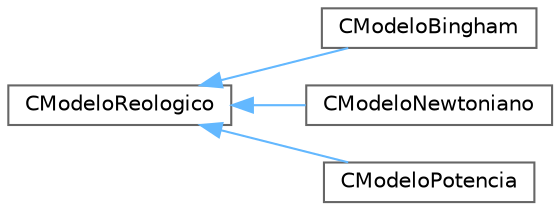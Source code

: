 digraph "Graphical Class Hierarchy"
{
 // LATEX_PDF_SIZE
  bgcolor="transparent";
  edge [fontname=Helvetica,fontsize=10,labelfontname=Helvetica,labelfontsize=10];
  node [fontname=Helvetica,fontsize=10,shape=box,height=0.2,width=0.4];
  rankdir="LR";
  Node0 [id="Node000000",label="CModeloReologico",height=0.2,width=0.4,color="grey40", fillcolor="white", style="filled",URL="$class_c_modelo_reologico.html",tooltip=" "];
  Node0 -> Node1 [id="edge1_Node000000_Node000001",dir="back",color="steelblue1",style="solid",tooltip=" "];
  Node1 [id="Node000001",label="CModeloBingham",height=0.2,width=0.4,color="grey40", fillcolor="white", style="filled",URL="$class_c_modelo_bingham.html",tooltip=" "];
  Node0 -> Node2 [id="edge2_Node000000_Node000002",dir="back",color="steelblue1",style="solid",tooltip=" "];
  Node2 [id="Node000002",label="CModeloNewtoniano",height=0.2,width=0.4,color="grey40", fillcolor="white", style="filled",URL="$class_c_modelo_newtoniano.html",tooltip=" "];
  Node0 -> Node3 [id="edge3_Node000000_Node000003",dir="back",color="steelblue1",style="solid",tooltip=" "];
  Node3 [id="Node000003",label="CModeloPotencia",height=0.2,width=0.4,color="grey40", fillcolor="white", style="filled",URL="$class_c_modelo_potencia.html",tooltip=" "];
}
